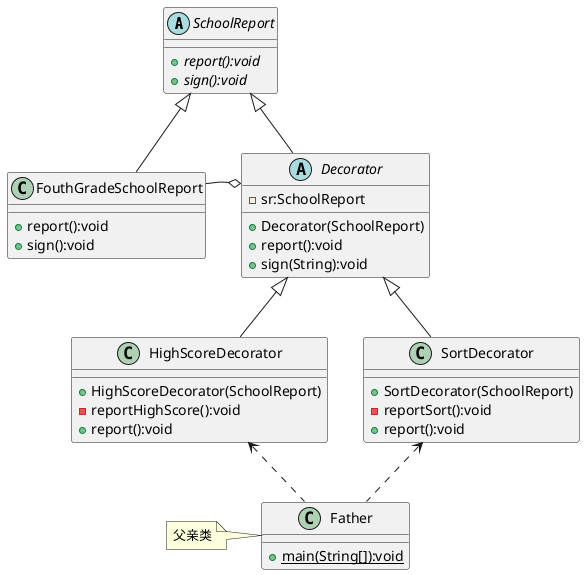 @startuml
abstract class SchoolReport{
+{abstract}report():void
+{abstract}sign():void
}

class FouthGradeSchoolReport{
+report():void
+sign():void
}

class Father{
+{static}main(String[]):void
}

abstract class Decorator{
-sr:SchoolReport
+Decorator(SchoolReport)
+report():void
+sign(String):void
}

class HighScoreDecorator{
+HighScoreDecorator(SchoolReport)
-reportHighScore():void
+report():void
}

class SortDecorator{
+SortDecorator(SchoolReport)
-reportSort():void
+report():void
}

note left of Father
父亲类
end note

SchoolReport <|-- FouthGradeSchoolReport
SchoolReport <|-- Decorator
Decorator <|-- HighScoreDecorator
Decorator <|-- SortDecorator

Decorator -[hidden]-> FouthGradeSchoolReport
Decorator o-left- FouthGradeSchoolReport
HighScoreDecorator <.. Father
SortDecorator <.. Father

@enduml